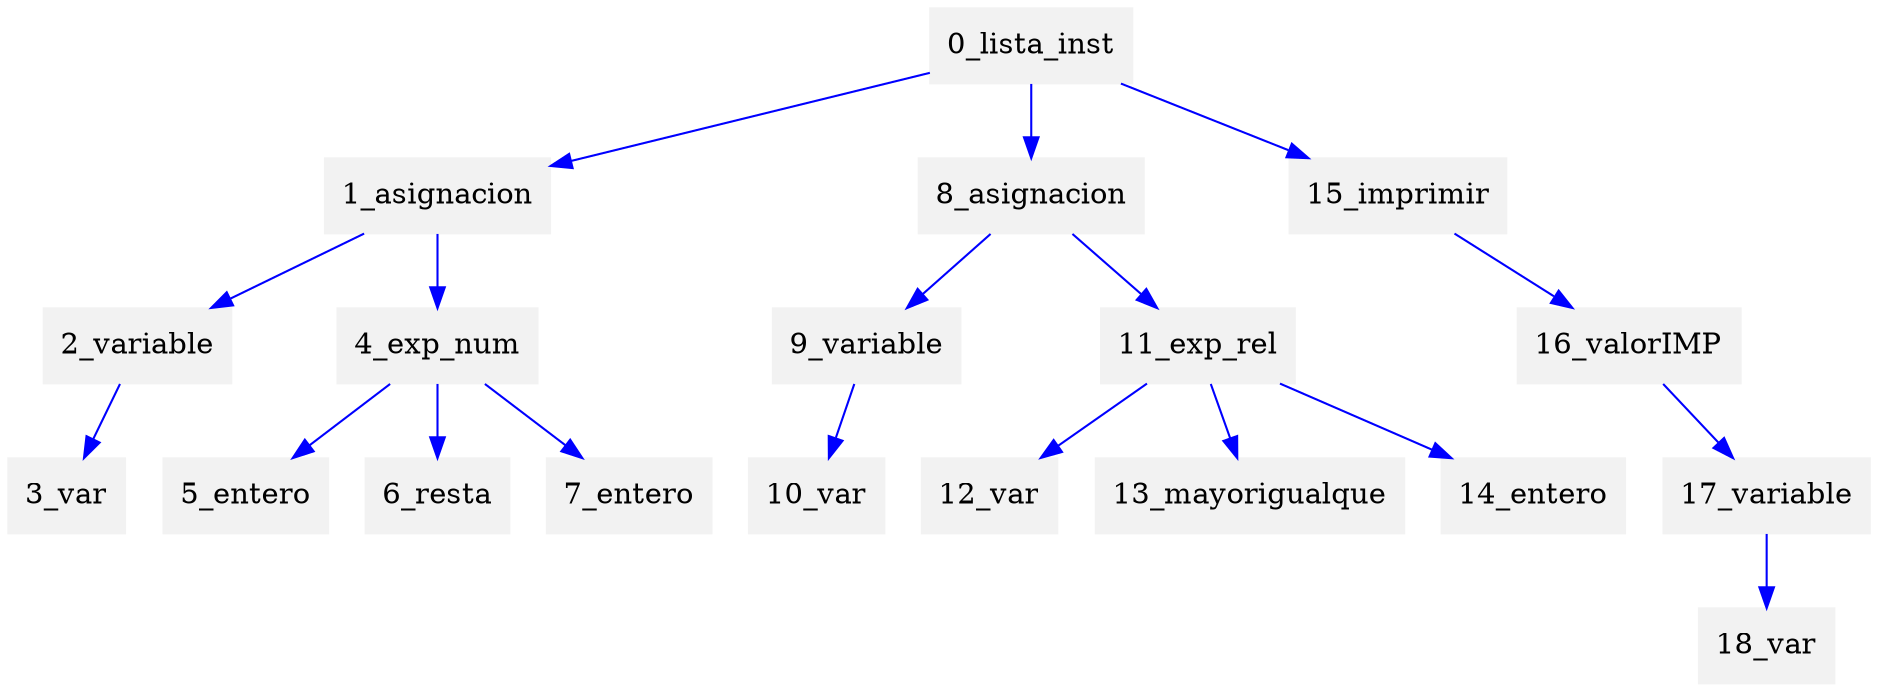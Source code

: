 digraph G {node[shape=box, style=filled, color=Gray95]; edge[color=blue];rankdir=UD 

"0_lista_inst"->"1_asignacion"
"1_asignacion"->"2_variable"
"2_variable"->"3_var"


"1_asignacion"->"4_exp_num"
"4_exp_num"->"5_entero"

"4_exp_num"->"6_resta"

"4_exp_num"->"7_entero"



"0_lista_inst"->"8_asignacion"
"8_asignacion"->"9_variable"
"9_variable"->"10_var"


"8_asignacion"->"11_exp_rel"
"11_exp_rel"->"12_var"

"11_exp_rel"->"13_mayorigualque"

"11_exp_rel"->"14_entero"



"0_lista_inst"->"15_imprimir"
"15_imprimir"->"16_valorIMP"
"16_valorIMP"->"17_variable"
"17_variable"->"18_var"





}
